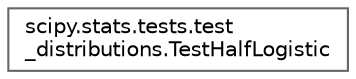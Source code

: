 digraph "Graphical Class Hierarchy"
{
 // LATEX_PDF_SIZE
  bgcolor="transparent";
  edge [fontname=Helvetica,fontsize=10,labelfontname=Helvetica,labelfontsize=10];
  node [fontname=Helvetica,fontsize=10,shape=box,height=0.2,width=0.4];
  rankdir="LR";
  Node0 [id="Node000000",label="scipy.stats.tests.test\l_distributions.TestHalfLogistic",height=0.2,width=0.4,color="grey40", fillcolor="white", style="filled",URL="$da/d75/classscipy_1_1stats_1_1tests_1_1test__distributions_1_1TestHalfLogistic.html",tooltip=" "];
}
